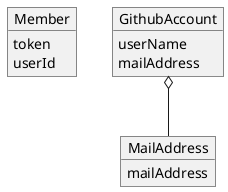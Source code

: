 @startuml object

object Member
Member : token
Member : userId

object GithubAccount
GithubAccount : userName
GithubAccount : mailAddress

object MailAddress
MailAddress : mailAddress

GithubAccount o-- MailAddress

@enduml